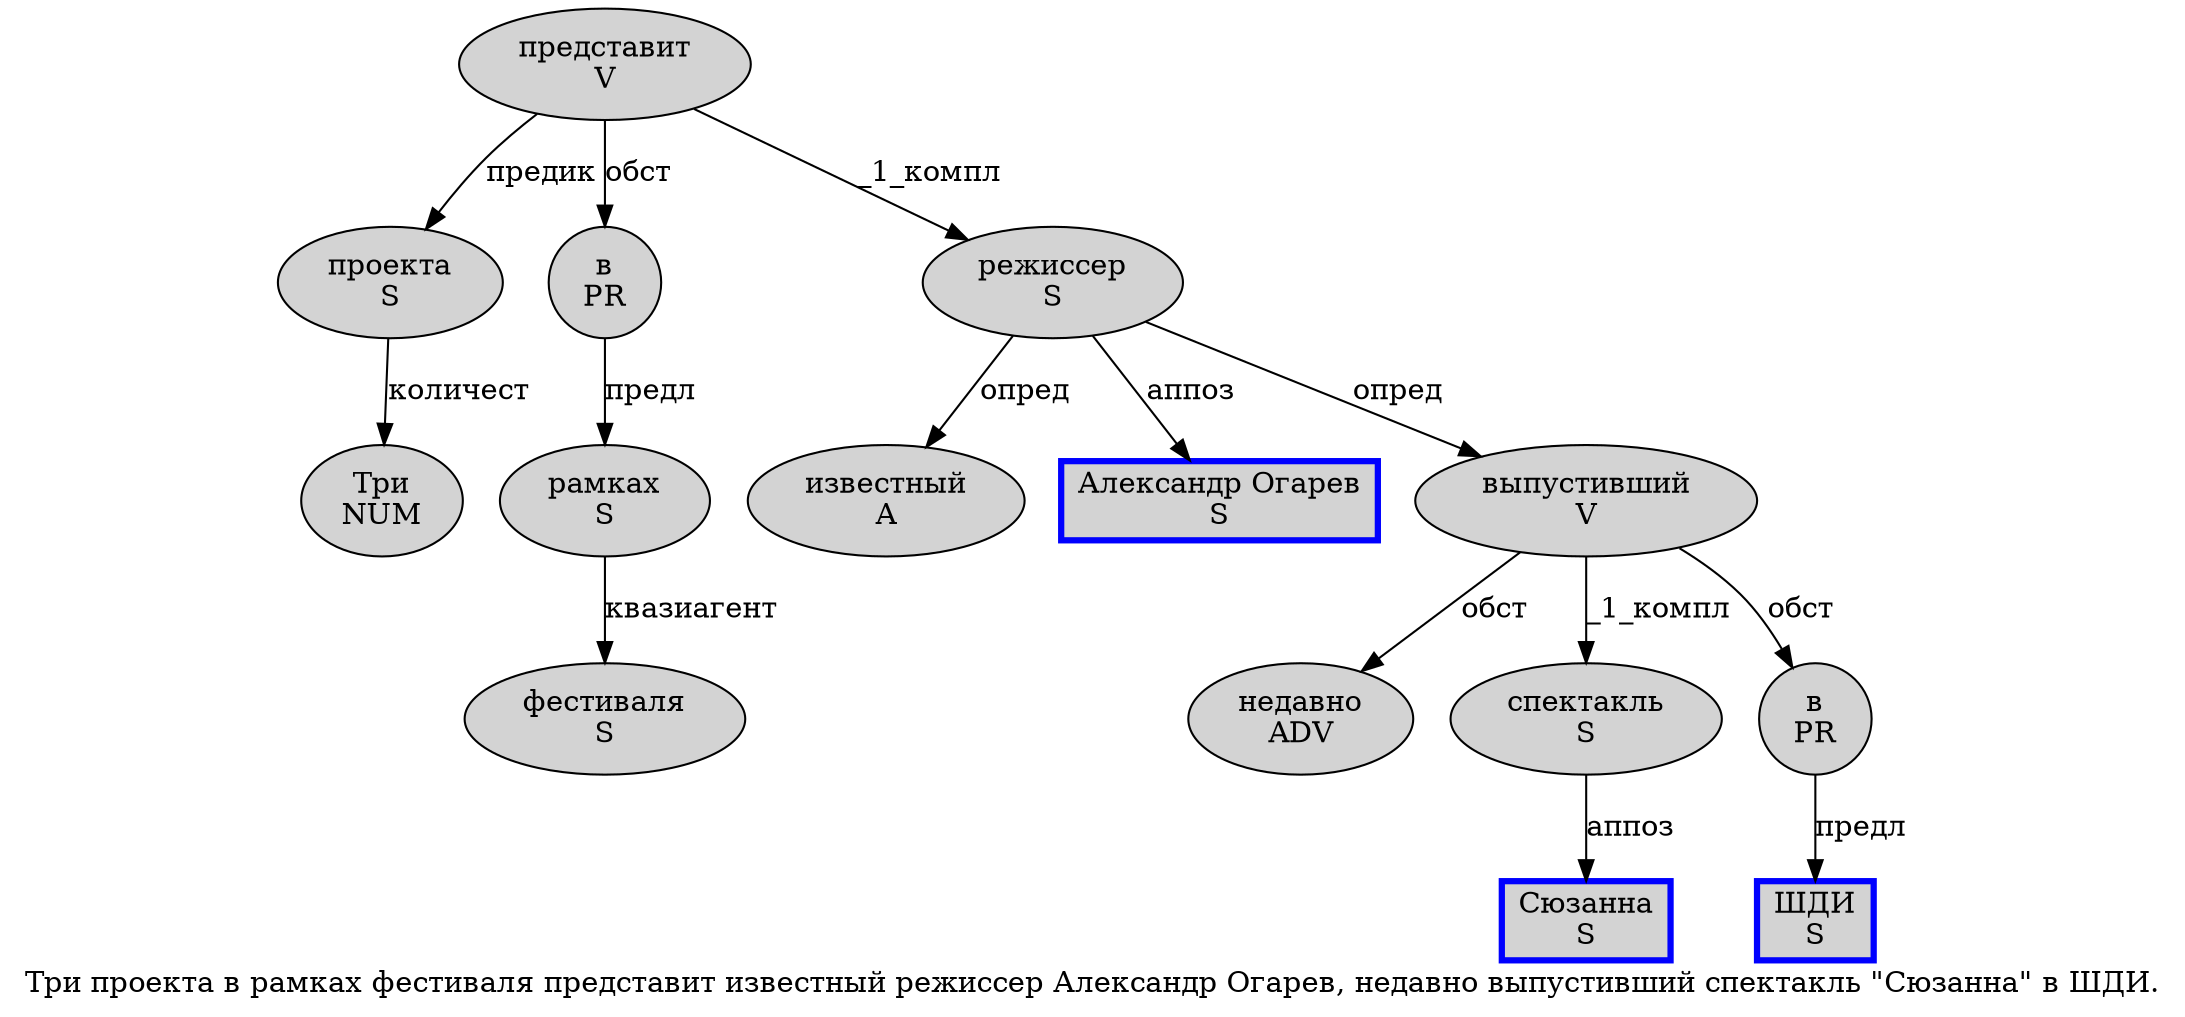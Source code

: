 digraph SENTENCE_708 {
	graph [label="Три проекта в рамках фестиваля представит известный режиссер Александр Огарев, недавно выпустивший спектакль \"Сюзанна\" в ШДИ."]
	node [style=filled]
		0 [label="Три
NUM" color="" fillcolor=lightgray penwidth=1 shape=ellipse]
		1 [label="проекта
S" color="" fillcolor=lightgray penwidth=1 shape=ellipse]
		2 [label="в
PR" color="" fillcolor=lightgray penwidth=1 shape=ellipse]
		3 [label="рамках
S" color="" fillcolor=lightgray penwidth=1 shape=ellipse]
		4 [label="фестиваля
S" color="" fillcolor=lightgray penwidth=1 shape=ellipse]
		5 [label="представит
V" color="" fillcolor=lightgray penwidth=1 shape=ellipse]
		6 [label="известный
A" color="" fillcolor=lightgray penwidth=1 shape=ellipse]
		7 [label="режиссер
S" color="" fillcolor=lightgray penwidth=1 shape=ellipse]
		8 [label="Александр Огарев
S" color=blue fillcolor=lightgray penwidth=3 shape=box]
		10 [label="недавно
ADV" color="" fillcolor=lightgray penwidth=1 shape=ellipse]
		11 [label="выпустивший
V" color="" fillcolor=lightgray penwidth=1 shape=ellipse]
		12 [label="спектакль
S" color="" fillcolor=lightgray penwidth=1 shape=ellipse]
		14 [label="Сюзанна
S" color=blue fillcolor=lightgray penwidth=3 shape=box]
		16 [label="в
PR" color="" fillcolor=lightgray penwidth=1 shape=ellipse]
		17 [label="ШДИ
S" color=blue fillcolor=lightgray penwidth=3 shape=box]
			11 -> 10 [label="обст"]
			11 -> 12 [label="_1_компл"]
			11 -> 16 [label="обст"]
			3 -> 4 [label="квазиагент"]
			2 -> 3 [label="предл"]
			12 -> 14 [label="аппоз"]
			7 -> 6 [label="опред"]
			7 -> 8 [label="аппоз"]
			7 -> 11 [label="опред"]
			1 -> 0 [label="количест"]
			16 -> 17 [label="предл"]
			5 -> 1 [label="предик"]
			5 -> 2 [label="обст"]
			5 -> 7 [label="_1_компл"]
}
